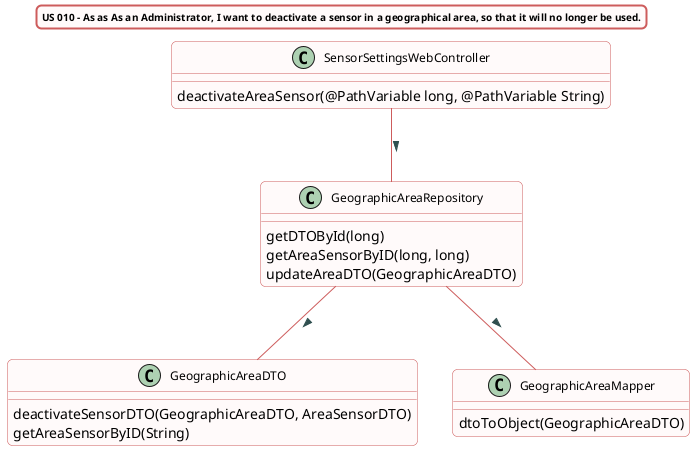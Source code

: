 @startuml

title US 010 - As as As an Administrator, I want to deactivate a sensor in a geographical area, so that it will no longer be used.
skinparam titleBorderRoundCorner 10
skinparam titleBorderThickness 2
skinparam titleBorderColor indianred
skinparam titleBackgroundColor Snow
skinparam FontName quicksand
skinparam titleFontSize 10
skinparam roundcorner 10


skinparam class {
 BorderColor indianred
 BackgroundColor indianred
 BackgroundColor Snow
  roundcorner 10
  ArrowFontName Verdana
  ArrowColor indianred
  ArrowFontColor darkslategrey
   FontSize 12
}


class SensorSettingsWebController
class GeographicAreaRepository
class GeographicAreaDTO
class GeographicAreaMapper

SensorSettingsWebController -- GeographicAreaRepository : >
GeographicAreaRepository -- GeographicAreaDTO : >
GeographicAreaRepository -- GeographicAreaMapper : >



class SensorSettingsWebController {
deactivateAreaSensor(@PathVariable long, @PathVariable String)
}

class GeographicAreaRepository{
getDTOById(long)
getAreaSensorByID(long, long)
updateAreaDTO(GeographicAreaDTO)
}

class GeographicAreaDTO{
deactivateSensorDTO(GeographicAreaDTO, AreaSensorDTO)
getAreaSensorByID(String)
}


class GeographicAreaMapper {
dtoToObject(GeographicAreaDTO)
}

@enduml